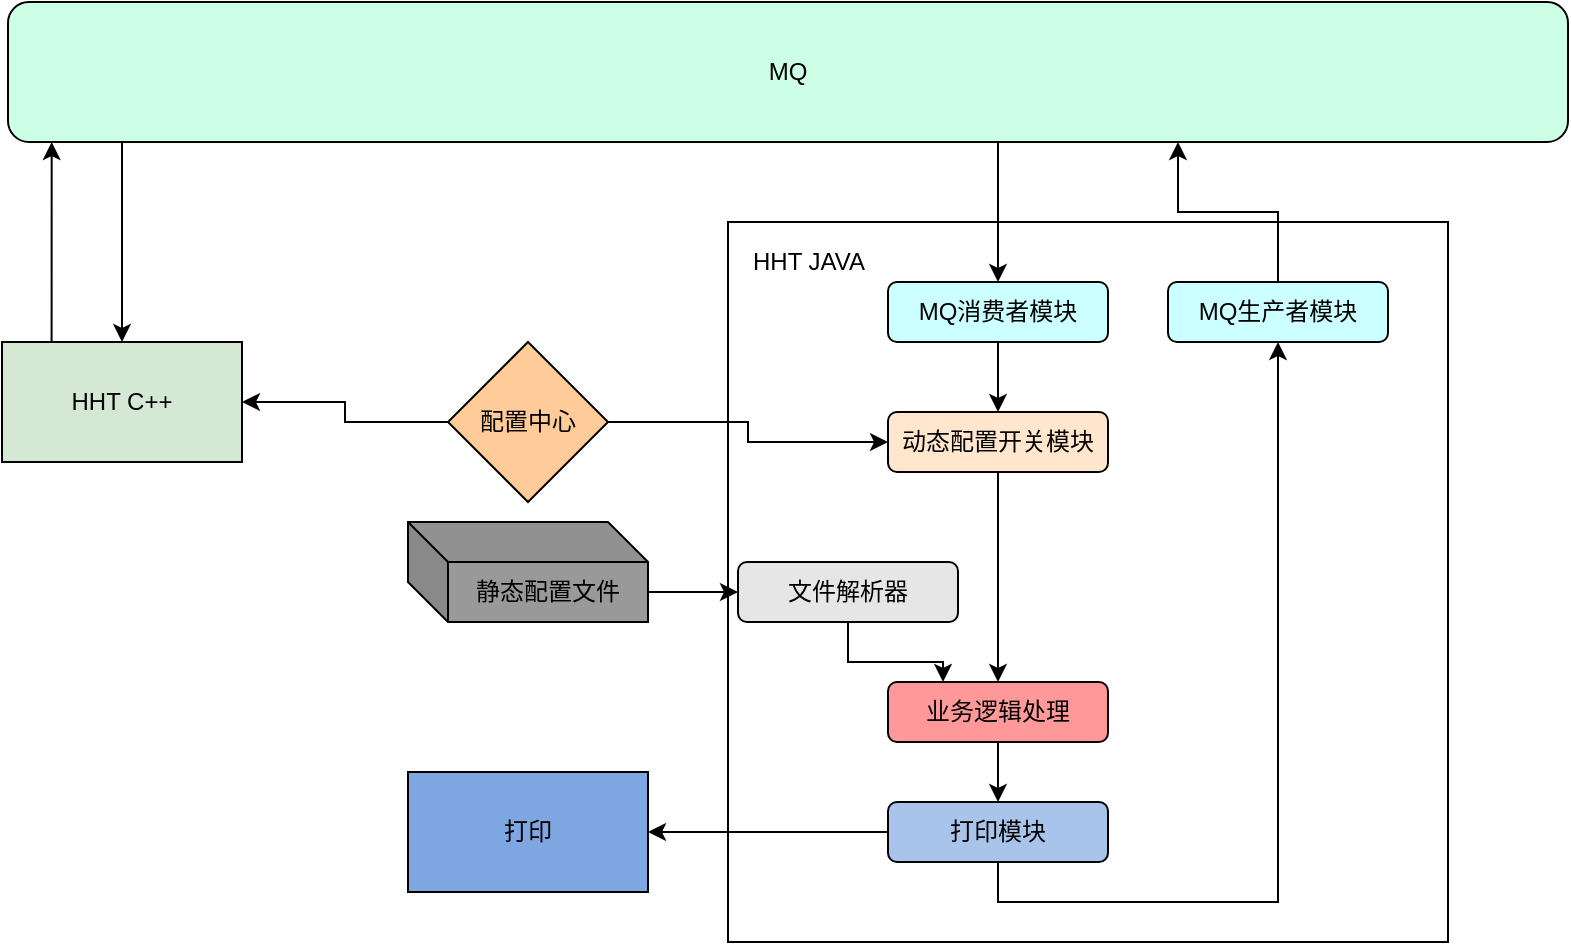 <mxfile version="12.4.2" type="github" pages="1">
  <diagram id="oVJsgGk-9aQhg6q5KXIx" name="Page-1">
    <mxGraphModel dx="1422" dy="762" grid="1" gridSize="10" guides="1" tooltips="1" connect="1" arrows="1" fold="1" page="1" pageScale="1" pageWidth="1654" pageHeight="1169" math="0" shadow="0">
      <root>
        <mxCell id="0"/>
        <mxCell id="1" parent="0"/>
        <mxCell id="fn6-giFhHIx26uNFepma-4" value="" style="rounded=0;whiteSpace=wrap;html=1;" vertex="1" parent="1">
          <mxGeometry x="730" y="240" width="360" height="360" as="geometry"/>
        </mxCell>
        <mxCell id="fn6-giFhHIx26uNFepma-20" style="edgeStyle=orthogonalEdgeStyle;rounded=0;orthogonalLoop=1;jettySize=auto;html=1;exitX=0.25;exitY=1;exitDx=0;exitDy=0;" edge="1" parent="1" source="fn6-giFhHIx26uNFepma-1" target="fn6-giFhHIx26uNFepma-2">
          <mxGeometry relative="1" as="geometry">
            <Array as="points">
              <mxPoint x="427" y="200"/>
            </Array>
          </mxGeometry>
        </mxCell>
        <mxCell id="fn6-giFhHIx26uNFepma-21" style="edgeStyle=orthogonalEdgeStyle;rounded=0;orthogonalLoop=1;jettySize=auto;html=1;exitX=0.5;exitY=1;exitDx=0;exitDy=0;" edge="1" parent="1" source="fn6-giFhHIx26uNFepma-1" target="fn6-giFhHIx26uNFepma-6">
          <mxGeometry relative="1" as="geometry">
            <Array as="points">
              <mxPoint x="865" y="200"/>
            </Array>
          </mxGeometry>
        </mxCell>
        <mxCell id="fn6-giFhHIx26uNFepma-1" value="MQ" style="rounded=1;whiteSpace=wrap;html=1;fillColor=#CCFFE6;" vertex="1" parent="1">
          <mxGeometry x="370" y="130" width="780" height="70" as="geometry"/>
        </mxCell>
        <mxCell id="fn6-giFhHIx26uNFepma-22" style="edgeStyle=orthogonalEdgeStyle;rounded=0;orthogonalLoop=1;jettySize=auto;html=1;exitX=0.25;exitY=0;exitDx=0;exitDy=0;entryX=0.028;entryY=1;entryDx=0;entryDy=0;entryPerimeter=0;" edge="1" parent="1" source="fn6-giFhHIx26uNFepma-2" target="fn6-giFhHIx26uNFepma-1">
          <mxGeometry relative="1" as="geometry">
            <mxPoint x="390" y="210" as="targetPoint"/>
            <Array as="points">
              <mxPoint x="392" y="300"/>
            </Array>
          </mxGeometry>
        </mxCell>
        <mxCell id="fn6-giFhHIx26uNFepma-2" value="HHT C++" style="rounded=0;whiteSpace=wrap;html=1;fillColor=#D5E8D4;" vertex="1" parent="1">
          <mxGeometry x="367" y="300" width="120" height="60" as="geometry"/>
        </mxCell>
        <mxCell id="fn6-giFhHIx26uNFepma-23" style="edgeStyle=orthogonalEdgeStyle;rounded=0;orthogonalLoop=1;jettySize=auto;html=1;exitX=1;exitY=0.5;exitDx=0;exitDy=0;entryX=0;entryY=0.5;entryDx=0;entryDy=0;" edge="1" parent="1" source="fn6-giFhHIx26uNFepma-5" target="fn6-giFhHIx26uNFepma-8">
          <mxGeometry relative="1" as="geometry"/>
        </mxCell>
        <mxCell id="fn6-giFhHIx26uNFepma-24" style="edgeStyle=orthogonalEdgeStyle;rounded=0;orthogonalLoop=1;jettySize=auto;html=1;exitX=0;exitY=0.5;exitDx=0;exitDy=0;" edge="1" parent="1" source="fn6-giFhHIx26uNFepma-5" target="fn6-giFhHIx26uNFepma-2">
          <mxGeometry relative="1" as="geometry"/>
        </mxCell>
        <mxCell id="fn6-giFhHIx26uNFepma-5" value="配置中心" style="rhombus;whiteSpace=wrap;html=1;fillColor=#FFCC99;" vertex="1" parent="1">
          <mxGeometry x="590" y="300" width="80" height="80" as="geometry"/>
        </mxCell>
        <mxCell id="fn6-giFhHIx26uNFepma-25" style="edgeStyle=orthogonalEdgeStyle;rounded=0;orthogonalLoop=1;jettySize=auto;html=1;exitX=0.5;exitY=1;exitDx=0;exitDy=0;" edge="1" parent="1" source="fn6-giFhHIx26uNFepma-6" target="fn6-giFhHIx26uNFepma-8">
          <mxGeometry relative="1" as="geometry"/>
        </mxCell>
        <mxCell id="fn6-giFhHIx26uNFepma-6" value="MQ消费者模块" style="rounded=1;whiteSpace=wrap;html=1;fillColor=#CCFFFF;" vertex="1" parent="1">
          <mxGeometry x="810" y="270" width="110" height="30" as="geometry"/>
        </mxCell>
        <mxCell id="fn6-giFhHIx26uNFepma-26" style="edgeStyle=orthogonalEdgeStyle;rounded=0;orthogonalLoop=1;jettySize=auto;html=1;exitX=0.5;exitY=1;exitDx=0;exitDy=0;" edge="1" parent="1" source="fn6-giFhHIx26uNFepma-8" target="fn6-giFhHIx26uNFepma-11">
          <mxGeometry relative="1" as="geometry"/>
        </mxCell>
        <mxCell id="fn6-giFhHIx26uNFepma-8" value="动态配置开关模块" style="rounded=1;whiteSpace=wrap;html=1;fillColor=#FFE6CC;" vertex="1" parent="1">
          <mxGeometry x="810" y="335" width="110" height="30" as="geometry"/>
        </mxCell>
        <mxCell id="fn6-giFhHIx26uNFepma-28" style="edgeStyle=orthogonalEdgeStyle;rounded=0;orthogonalLoop=1;jettySize=auto;html=1;exitX=0;exitY=0;exitDx=120;exitDy=35;exitPerimeter=0;entryX=0;entryY=0.5;entryDx=0;entryDy=0;" edge="1" parent="1" source="fn6-giFhHIx26uNFepma-9" target="fn6-giFhHIx26uNFepma-10">
          <mxGeometry relative="1" as="geometry"/>
        </mxCell>
        <mxCell id="fn6-giFhHIx26uNFepma-9" value="静态配置文件" style="shape=cube;whiteSpace=wrap;html=1;boundedLbl=1;backgroundOutline=1;darkOpacity=0.05;darkOpacity2=0.1;fillColor=#999999;" vertex="1" parent="1">
          <mxGeometry x="570" y="390" width="120" height="50" as="geometry"/>
        </mxCell>
        <mxCell id="fn6-giFhHIx26uNFepma-27" style="edgeStyle=orthogonalEdgeStyle;rounded=0;orthogonalLoop=1;jettySize=auto;html=1;exitX=0.5;exitY=1;exitDx=0;exitDy=0;entryX=0.25;entryY=0;entryDx=0;entryDy=0;" edge="1" parent="1" source="fn6-giFhHIx26uNFepma-10" target="fn6-giFhHIx26uNFepma-11">
          <mxGeometry relative="1" as="geometry"/>
        </mxCell>
        <mxCell id="fn6-giFhHIx26uNFepma-10" value="文件解析器" style="rounded=1;whiteSpace=wrap;html=1;fillColor=#E6E6E6;" vertex="1" parent="1">
          <mxGeometry x="735" y="410" width="110" height="30" as="geometry"/>
        </mxCell>
        <mxCell id="fn6-giFhHIx26uNFepma-29" style="edgeStyle=orthogonalEdgeStyle;rounded=0;orthogonalLoop=1;jettySize=auto;html=1;exitX=0.5;exitY=1;exitDx=0;exitDy=0;" edge="1" parent="1" source="fn6-giFhHIx26uNFepma-11" target="fn6-giFhHIx26uNFepma-15">
          <mxGeometry relative="1" as="geometry"/>
        </mxCell>
        <mxCell id="fn6-giFhHIx26uNFepma-11" value="业务逻辑处理" style="rounded=1;whiteSpace=wrap;html=1;fillColor=#FF9999;" vertex="1" parent="1">
          <mxGeometry x="810" y="470" width="110" height="30" as="geometry"/>
        </mxCell>
        <mxCell id="fn6-giFhHIx26uNFepma-34" style="edgeStyle=orthogonalEdgeStyle;rounded=0;orthogonalLoop=1;jettySize=auto;html=1;exitX=0.5;exitY=0;exitDx=0;exitDy=0;entryX=0.75;entryY=1;entryDx=0;entryDy=0;" edge="1" parent="1" source="fn6-giFhHIx26uNFepma-13" target="fn6-giFhHIx26uNFepma-1">
          <mxGeometry relative="1" as="geometry"/>
        </mxCell>
        <mxCell id="fn6-giFhHIx26uNFepma-13" value="MQ生产者模块" style="rounded=1;whiteSpace=wrap;html=1;fillColor=#CCFFFF;" vertex="1" parent="1">
          <mxGeometry x="950" y="270" width="110" height="30" as="geometry"/>
        </mxCell>
        <mxCell id="fn6-giFhHIx26uNFepma-14" value="打印" style="rounded=0;whiteSpace=wrap;html=1;fillColor=#7EA6E0;" vertex="1" parent="1">
          <mxGeometry x="570" y="515" width="120" height="60" as="geometry"/>
        </mxCell>
        <mxCell id="fn6-giFhHIx26uNFepma-32" style="edgeStyle=orthogonalEdgeStyle;rounded=0;orthogonalLoop=1;jettySize=auto;html=1;exitX=0.5;exitY=1;exitDx=0;exitDy=0;" edge="1" parent="1" source="fn6-giFhHIx26uNFepma-15" target="fn6-giFhHIx26uNFepma-13">
          <mxGeometry relative="1" as="geometry"/>
        </mxCell>
        <mxCell id="fn6-giFhHIx26uNFepma-35" style="edgeStyle=orthogonalEdgeStyle;rounded=0;orthogonalLoop=1;jettySize=auto;html=1;exitX=0;exitY=0.5;exitDx=0;exitDy=0;entryX=1;entryY=0.5;entryDx=0;entryDy=0;" edge="1" parent="1" source="fn6-giFhHIx26uNFepma-15" target="fn6-giFhHIx26uNFepma-14">
          <mxGeometry relative="1" as="geometry"/>
        </mxCell>
        <mxCell id="fn6-giFhHIx26uNFepma-15" value="打印模块" style="rounded=1;whiteSpace=wrap;html=1;fillColor=#A9C4EB;" vertex="1" parent="1">
          <mxGeometry x="810" y="530" width="110" height="30" as="geometry"/>
        </mxCell>
        <mxCell id="fn6-giFhHIx26uNFepma-33" value="HHT JAVA" style="text;html=1;align=center;verticalAlign=middle;resizable=0;points=[];;autosize=1;" vertex="1" parent="1">
          <mxGeometry x="735" y="250" width="70" height="20" as="geometry"/>
        </mxCell>
      </root>
    </mxGraphModel>
  </diagram>
</mxfile>
